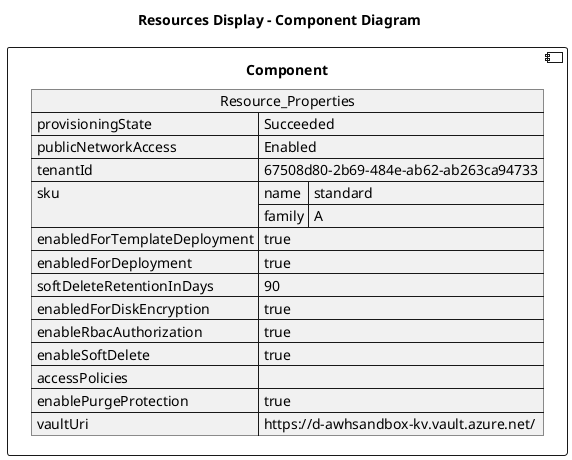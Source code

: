 @startuml

title Resources Display - Component Diagram

component Component {

json  Resource_Properties {
  "provisioningState": "Succeeded",
  "publicNetworkAccess": "Enabled",
  "tenantId": "67508d80-2b69-484e-ab62-ab263ca94733",
  "sku": {
    "name": "standard",
    "family": "A"
  },
  "enabledForTemplateDeployment": true,
  "enabledForDeployment": true,
  "softDeleteRetentionInDays": 90,
  "enabledForDiskEncryption": true,
  "enableRbacAuthorization": true,
  "enableSoftDelete": true,
  "accessPolicies": [],
  "enablePurgeProtection": true,
  "vaultUri": "https://d-awhsandbox-kv.vault.azure.net/"
}
}
@enduml
